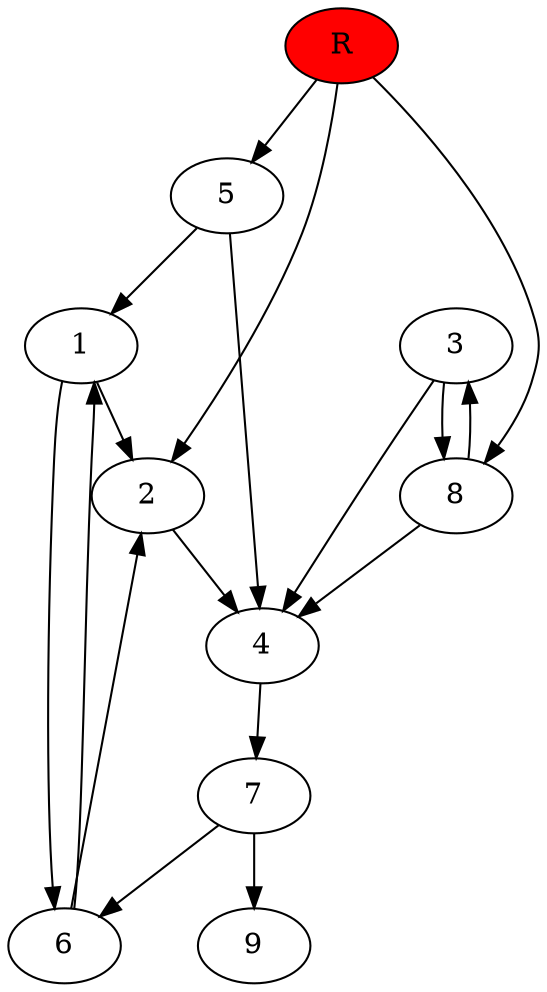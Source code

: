digraph prb13348 {
	1
	2
	3
	4
	5
	6
	7
	8
	R [fillcolor="#ff0000" style=filled]
	1 -> 2
	1 -> 6
	2 -> 4
	3 -> 4
	3 -> 8
	4 -> 7
	5 -> 1
	5 -> 4
	6 -> 1
	6 -> 2
	7 -> 6
	7 -> 9
	8 -> 3
	8 -> 4
	R -> 2
	R -> 5
	R -> 8
}
